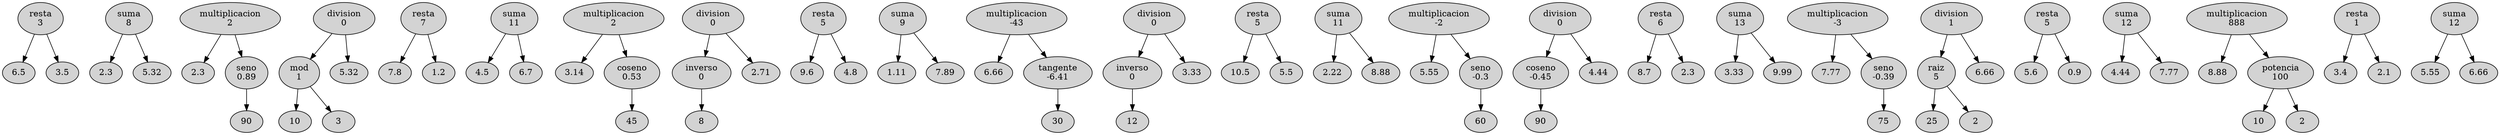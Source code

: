 // Graph 20230924-182332
digraph {
	node [style=filled]
	node [style=filled]
	nodo0 [label=6.5]
	nodo1 [label=3.5]
	nodo2 [label="resta\n3"]
	nodo2 -> nodo0
	nodo2 -> nodo1
	nodo3 [label=2.3]
	nodo4 [label=5.32]
	nodo5 [label="suma\n8"]
	nodo5 -> nodo3
	nodo5 -> nodo4
	nodo6 [label=2.3]
	nodo7 [label=90]
	nodo8 [label="seno\n0.89"]
	nodo8 -> nodo7
	nodo9 [label="multiplicacion\n2"]
	nodo9 -> nodo6
	nodo9 -> nodo8
	nodo10 [label=10]
	nodo11 [label=3]
	nodo12 [label="mod\n1"]
	nodo12 -> nodo10
	nodo12 -> nodo11
	nodo13 [label=5.32]
	nodo14 [label="division\n0"]
	nodo14 -> nodo12
	nodo14 -> nodo13
	nodo15 [label=7.8]
	nodo16 [label=1.2]
	nodo17 [label="resta\n7"]
	nodo17 -> nodo15
	nodo17 -> nodo16
	nodo18 [label=4.5]
	nodo19 [label=6.7]
	nodo20 [label="suma\n11"]
	nodo20 -> nodo18
	nodo20 -> nodo19
	nodo21 [label=3.14]
	nodo22 [label=45]
	nodo23 [label="coseno\n0.53"]
	nodo23 -> nodo22
	nodo24 [label="multiplicacion\n2"]
	nodo24 -> nodo21
	nodo24 -> nodo23
	nodo25 [label=8]
	nodo26 [label="inverso\n0"]
	nodo26 -> nodo25
	nodo27 [label=2.71]
	nodo28 [label="division\n0"]
	nodo28 -> nodo26
	nodo28 -> nodo27
	nodo29 [label=9.6]
	nodo30 [label=4.8]
	nodo31 [label="resta\n5"]
	nodo31 -> nodo29
	nodo31 -> nodo30
	nodo32 [label=1.11]
	nodo33 [label=7.89]
	nodo34 [label="suma\n9"]
	nodo34 -> nodo32
	nodo34 -> nodo33
	nodo35 [label=6.66]
	nodo36 [label=30]
	nodo37 [label="tangente\n-6.41"]
	nodo37 -> nodo36
	nodo38 [label="multiplicacion\n-43"]
	nodo38 -> nodo35
	nodo38 -> nodo37
	nodo39 [label=12]
	nodo40 [label="inverso\n0"]
	nodo40 -> nodo39
	nodo41 [label=3.33]
	nodo42 [label="division\n0"]
	nodo42 -> nodo40
	nodo42 -> nodo41
	nodo43 [label=10.5]
	nodo44 [label=5.5]
	nodo45 [label="resta\n5"]
	nodo45 -> nodo43
	nodo45 -> nodo44
	nodo46 [label=2.22]
	nodo47 [label=8.88]
	nodo48 [label="suma\n11"]
	nodo48 -> nodo46
	nodo48 -> nodo47
	nodo49 [label=5.55]
	nodo50 [label=60]
	nodo51 [label="seno\n-0.3"]
	nodo51 -> nodo50
	nodo52 [label="multiplicacion\n-2"]
	nodo52 -> nodo49
	nodo52 -> nodo51
	nodo53 [label=90]
	nodo54 [label="coseno\n-0.45"]
	nodo54 -> nodo53
	nodo55 [label=4.44]
	nodo56 [label="division\n0"]
	nodo56 -> nodo54
	nodo56 -> nodo55
	nodo57 [label=8.7]
	nodo58 [label=2.3]
	nodo59 [label="resta\n6"]
	nodo59 -> nodo57
	nodo59 -> nodo58
	nodo60 [label=3.33]
	nodo61 [label=9.99]
	nodo62 [label="suma\n13"]
	nodo62 -> nodo60
	nodo62 -> nodo61
	nodo63 [label=7.77]
	nodo64 [label=75]
	nodo65 [label="seno\n-0.39"]
	nodo65 -> nodo64
	nodo66 [label="multiplicacion\n-3"]
	nodo66 -> nodo63
	nodo66 -> nodo65
	nodo67 [label=25]
	nodo68 [label=2]
	nodo69 [label="raiz\n5"]
	nodo69 -> nodo67
	nodo69 -> nodo68
	nodo70 [label=6.66]
	nodo71 [label="division\n1"]
	nodo71 -> nodo69
	nodo71 -> nodo70
	nodo72 [label=5.6]
	nodo73 [label=0.9]
	nodo74 [label="resta\n5"]
	nodo74 -> nodo72
	nodo74 -> nodo73
	nodo75 [label=4.44]
	nodo76 [label=7.77]
	nodo77 [label="suma\n12"]
	nodo77 -> nodo75
	nodo77 -> nodo76
	nodo78 [label=8.88]
	nodo79 [label=10]
	nodo80 [label=2]
	nodo81 [label="potencia\n100"]
	nodo81 -> nodo79
	nodo81 -> nodo80
	nodo82 [label="multiplicacion\n888"]
	nodo82 -> nodo78
	nodo82 -> nodo81
	nodo83 [label=3.4]
	nodo84 [label=2.1]
	nodo85 [label="resta\n1"]
	nodo85 -> nodo83
	nodo85 -> nodo84
	nodo86 [label=5.55]
	nodo87 [label=6.66]
	nodo88 [label="suma\n12"]
	nodo88 -> nodo86
	nodo88 -> nodo87
}
